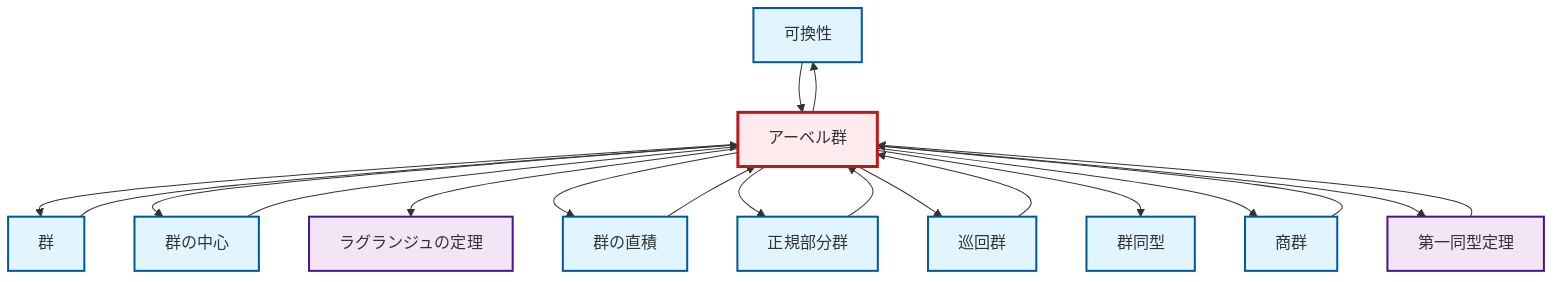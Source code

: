 graph TD
    classDef definition fill:#e1f5fe,stroke:#01579b,stroke-width:2px
    classDef theorem fill:#f3e5f5,stroke:#4a148c,stroke-width:2px
    classDef axiom fill:#fff3e0,stroke:#e65100,stroke-width:2px
    classDef example fill:#e8f5e9,stroke:#1b5e20,stroke-width:2px
    classDef current fill:#ffebee,stroke:#b71c1c,stroke-width:3px
    def-commutativity["可換性"]:::definition
    def-quotient-group["商群"]:::definition
    def-center-of-group["群の中心"]:::definition
    thm-lagrange["ラグランジュの定理"]:::theorem
    def-cyclic-group["巡回群"]:::definition
    def-normal-subgroup["正規部分群"]:::definition
    def-abelian-group["アーベル群"]:::definition
    def-isomorphism["群同型"]:::definition
    def-group["群"]:::definition
    def-direct-product["群の直積"]:::definition
    thm-first-isomorphism["第一同型定理"]:::theorem
    def-abelian-group --> def-group
    def-abelian-group --> def-center-of-group
    def-abelian-group --> thm-lagrange
    def-abelian-group --> def-direct-product
    def-abelian-group --> def-commutativity
    def-abelian-group --> def-normal-subgroup
    def-normal-subgroup --> def-abelian-group
    def-abelian-group --> def-cyclic-group
    def-center-of-group --> def-abelian-group
    def-group --> def-abelian-group
    def-quotient-group --> def-abelian-group
    def-commutativity --> def-abelian-group
    def-cyclic-group --> def-abelian-group
    def-abelian-group --> def-isomorphism
    def-abelian-group --> def-quotient-group
    thm-first-isomorphism --> def-abelian-group
    def-direct-product --> def-abelian-group
    def-abelian-group --> thm-first-isomorphism
    class def-abelian-group current